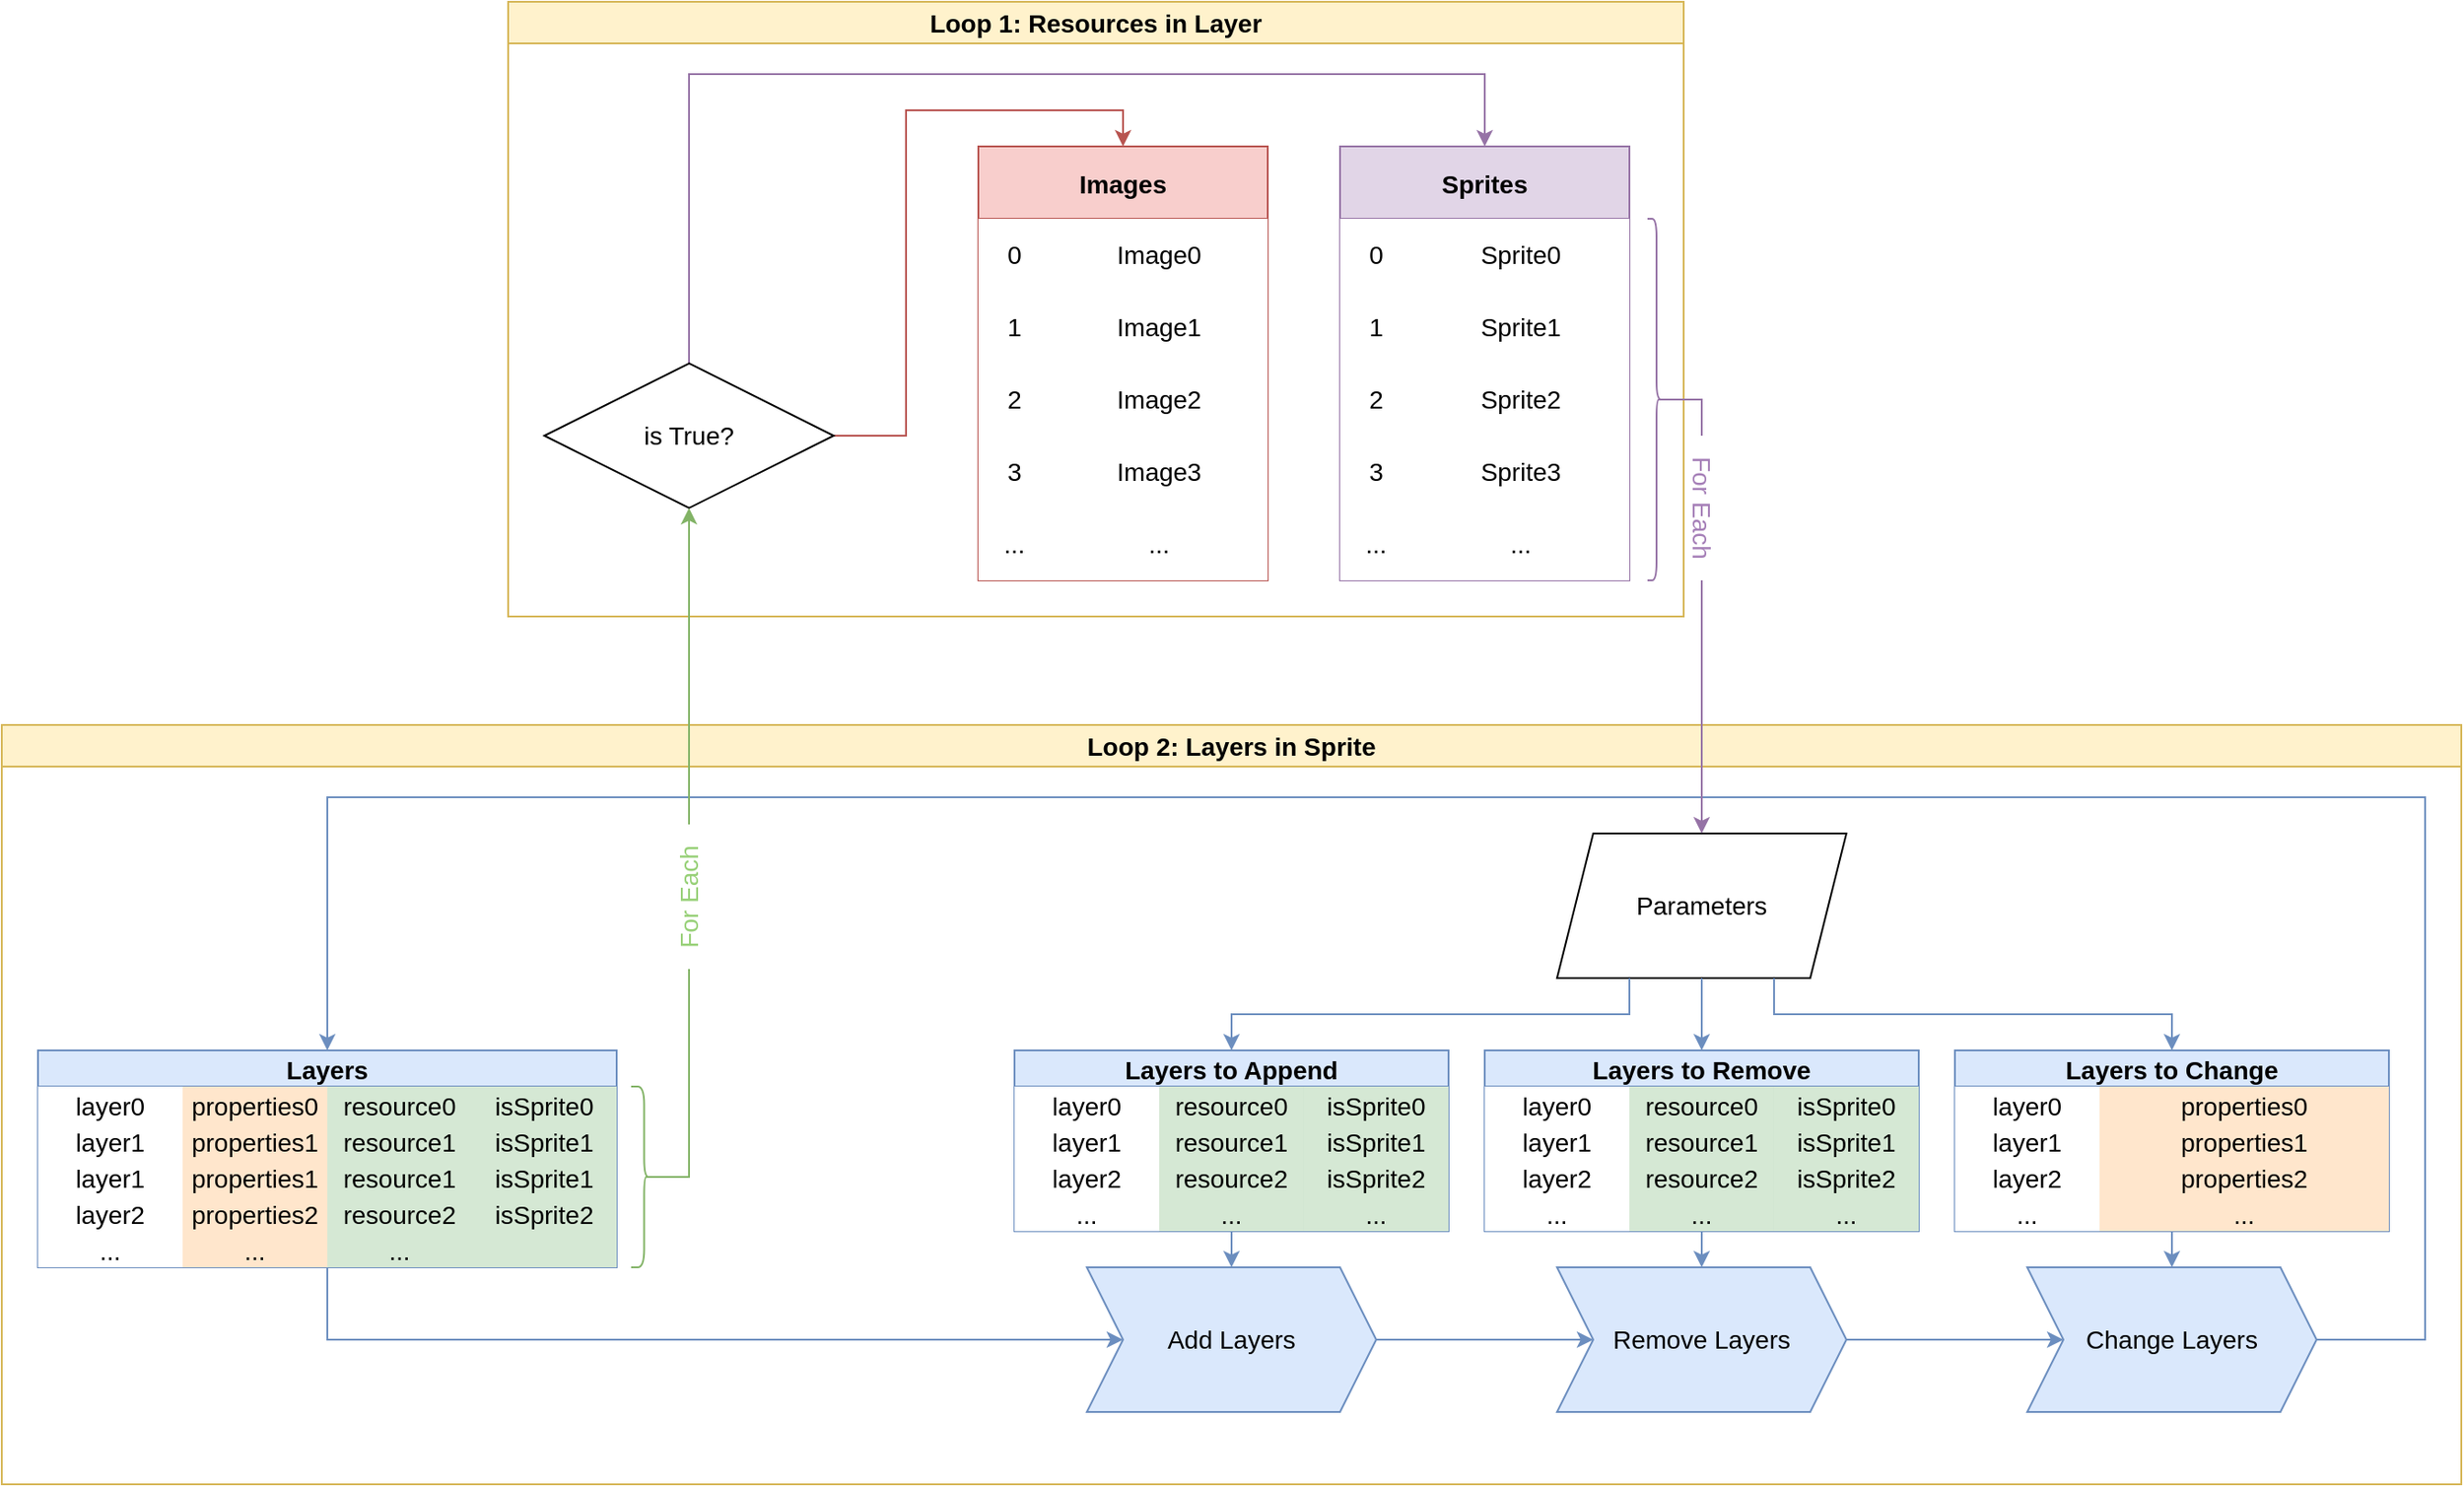 <mxfile version="20.8.23" type="github">
  <diagram name="Page-1" id="c7558073-3199-34d8-9f00-42111426c3f3">
    <mxGraphModel dx="2914" dy="1298" grid="1" gridSize="10" guides="1" tooltips="1" connect="1" arrows="1" fold="1" page="0" pageScale="1" pageWidth="826" pageHeight="1169" background="#FFFFFF" math="0" shadow="0">
      <root>
        <mxCell id="0" />
        <mxCell id="1" parent="0" />
        <mxCell id="cezDRyDo6ckb8bEJlHmn-545" value="Loop 2: Layers in Sprite" style="swimlane;whiteSpace=wrap;html=1;labelBackgroundColor=none;fontSize=14;fillColor=#fff2cc;strokeColor=#d6b656;" vertex="1" parent="1">
          <mxGeometry x="-940" y="240" width="1360" height="420" as="geometry">
            <mxRectangle x="-940" y="240" width="200" height="30" as="alternateBounds" />
          </mxGeometry>
        </mxCell>
        <mxCell id="cezDRyDo6ckb8bEJlHmn-308" value="Layers to Append" style="shape=table;startSize=20;container=1;collapsible=0;childLayout=tableLayout;strokeColor=#6c8ebf;fontSize=14;fillColor=#dae8fc;fontStyle=1" vertex="1" parent="cezDRyDo6ckb8bEJlHmn-545">
          <mxGeometry x="559.99" y="180" width="240" height="100" as="geometry" />
        </mxCell>
        <mxCell id="cezDRyDo6ckb8bEJlHmn-309" value="" style="shape=tableRow;horizontal=0;startSize=0;swimlaneHead=0;swimlaneBody=0;strokeColor=inherit;top=0;left=0;bottom=0;right=0;collapsible=0;dropTarget=0;fillColor=none;points=[[0,0.5],[1,0.5]];portConstraint=eastwest;fontSize=14;" vertex="1" parent="cezDRyDo6ckb8bEJlHmn-308">
          <mxGeometry y="20" width="240" height="20" as="geometry" />
        </mxCell>
        <mxCell id="cezDRyDo6ckb8bEJlHmn-310" value="layer0" style="shape=partialRectangle;html=1;whiteSpace=wrap;connectable=0;overflow=hidden;top=0;left=0;bottom=0;right=0;pointerEvents=1;fontSize=14;" vertex="1" parent="cezDRyDo6ckb8bEJlHmn-309">
          <mxGeometry width="80" height="20" as="geometry">
            <mxRectangle width="80" height="20" as="alternateBounds" />
          </mxGeometry>
        </mxCell>
        <mxCell id="cezDRyDo6ckb8bEJlHmn-311" value="resource0" style="shape=partialRectangle;html=1;whiteSpace=wrap;connectable=0;strokeColor=#82b366;overflow=hidden;fillColor=#d5e8d4;top=0;left=0;bottom=0;right=0;pointerEvents=1;fontSize=14;" vertex="1" parent="cezDRyDo6ckb8bEJlHmn-309">
          <mxGeometry x="80" width="80" height="20" as="geometry">
            <mxRectangle width="80" height="20" as="alternateBounds" />
          </mxGeometry>
        </mxCell>
        <mxCell id="cezDRyDo6ckb8bEJlHmn-312" value="isSprite0" style="shape=partialRectangle;html=1;whiteSpace=wrap;connectable=0;strokeColor=#82b366;overflow=hidden;fillColor=#d5e8d4;top=0;left=0;bottom=0;right=0;pointerEvents=1;fontSize=14;" vertex="1" parent="cezDRyDo6ckb8bEJlHmn-309">
          <mxGeometry x="160" width="80" height="20" as="geometry">
            <mxRectangle width="80" height="20" as="alternateBounds" />
          </mxGeometry>
        </mxCell>
        <mxCell id="cezDRyDo6ckb8bEJlHmn-313" value="" style="shape=tableRow;horizontal=0;startSize=0;swimlaneHead=0;swimlaneBody=0;strokeColor=inherit;top=0;left=0;bottom=0;right=0;collapsible=0;dropTarget=0;fillColor=none;points=[[0,0.5],[1,0.5]];portConstraint=eastwest;fontSize=14;" vertex="1" parent="cezDRyDo6ckb8bEJlHmn-308">
          <mxGeometry y="40" width="240" height="20" as="geometry" />
        </mxCell>
        <mxCell id="cezDRyDo6ckb8bEJlHmn-314" value="layer1" style="shape=partialRectangle;html=1;whiteSpace=wrap;connectable=0;overflow=hidden;top=0;left=0;bottom=0;right=0;pointerEvents=1;fontSize=14;" vertex="1" parent="cezDRyDo6ckb8bEJlHmn-313">
          <mxGeometry width="80" height="20" as="geometry">
            <mxRectangle width="80" height="20" as="alternateBounds" />
          </mxGeometry>
        </mxCell>
        <mxCell id="cezDRyDo6ckb8bEJlHmn-315" value="resource1" style="shape=partialRectangle;html=1;whiteSpace=wrap;connectable=0;strokeColor=#82b366;overflow=hidden;fillColor=#d5e8d4;top=0;left=0;bottom=0;right=0;pointerEvents=1;fontSize=14;" vertex="1" parent="cezDRyDo6ckb8bEJlHmn-313">
          <mxGeometry x="80" width="80" height="20" as="geometry">
            <mxRectangle width="80" height="20" as="alternateBounds" />
          </mxGeometry>
        </mxCell>
        <mxCell id="cezDRyDo6ckb8bEJlHmn-316" value="isSprite1" style="shape=partialRectangle;html=1;whiteSpace=wrap;connectable=0;strokeColor=#82b366;overflow=hidden;fillColor=#d5e8d4;top=0;left=0;bottom=0;right=0;pointerEvents=1;fontSize=14;" vertex="1" parent="cezDRyDo6ckb8bEJlHmn-313">
          <mxGeometry x="160" width="80" height="20" as="geometry">
            <mxRectangle width="80" height="20" as="alternateBounds" />
          </mxGeometry>
        </mxCell>
        <mxCell id="cezDRyDo6ckb8bEJlHmn-317" value="" style="shape=tableRow;horizontal=0;startSize=0;swimlaneHead=0;swimlaneBody=0;strokeColor=inherit;top=0;left=0;bottom=0;right=0;collapsible=0;dropTarget=0;fillColor=none;points=[[0,0.5],[1,0.5]];portConstraint=eastwest;fontSize=14;" vertex="1" parent="cezDRyDo6ckb8bEJlHmn-308">
          <mxGeometry y="60" width="240" height="20" as="geometry" />
        </mxCell>
        <mxCell id="cezDRyDo6ckb8bEJlHmn-318" value="layer2" style="shape=partialRectangle;html=1;whiteSpace=wrap;connectable=0;overflow=hidden;top=0;left=0;bottom=0;right=0;pointerEvents=1;fontSize=14;" vertex="1" parent="cezDRyDo6ckb8bEJlHmn-317">
          <mxGeometry width="80" height="20" as="geometry">
            <mxRectangle width="80" height="20" as="alternateBounds" />
          </mxGeometry>
        </mxCell>
        <mxCell id="cezDRyDo6ckb8bEJlHmn-319" value="resource2" style="shape=partialRectangle;html=1;whiteSpace=wrap;connectable=0;strokeColor=#82b366;overflow=hidden;fillColor=#d5e8d4;top=0;left=0;bottom=0;right=0;pointerEvents=1;fontSize=14;" vertex="1" parent="cezDRyDo6ckb8bEJlHmn-317">
          <mxGeometry x="80" width="80" height="20" as="geometry">
            <mxRectangle width="80" height="20" as="alternateBounds" />
          </mxGeometry>
        </mxCell>
        <mxCell id="cezDRyDo6ckb8bEJlHmn-320" value="isSprite2" style="shape=partialRectangle;html=1;whiteSpace=wrap;connectable=0;strokeColor=#82b366;overflow=hidden;fillColor=#d5e8d4;top=0;left=0;bottom=0;right=0;pointerEvents=1;fontSize=14;" vertex="1" parent="cezDRyDo6ckb8bEJlHmn-317">
          <mxGeometry x="160" width="80" height="20" as="geometry">
            <mxRectangle width="80" height="20" as="alternateBounds" />
          </mxGeometry>
        </mxCell>
        <mxCell id="cezDRyDo6ckb8bEJlHmn-324" style="shape=tableRow;horizontal=0;startSize=0;swimlaneHead=0;swimlaneBody=0;strokeColor=inherit;top=0;left=0;bottom=0;right=0;collapsible=0;dropTarget=0;fillColor=none;points=[[0,0.5],[1,0.5]];portConstraint=eastwest;fontSize=14;" vertex="1" parent="cezDRyDo6ckb8bEJlHmn-308">
          <mxGeometry y="80" width="240" height="20" as="geometry" />
        </mxCell>
        <mxCell id="cezDRyDo6ckb8bEJlHmn-325" value="..." style="shape=partialRectangle;html=1;whiteSpace=wrap;connectable=0;overflow=hidden;top=0;left=0;bottom=0;right=0;pointerEvents=1;fontSize=14;" vertex="1" parent="cezDRyDo6ckb8bEJlHmn-324">
          <mxGeometry width="80" height="20" as="geometry">
            <mxRectangle width="80" height="20" as="alternateBounds" />
          </mxGeometry>
        </mxCell>
        <mxCell id="cezDRyDo6ckb8bEJlHmn-326" value="..." style="shape=partialRectangle;html=1;whiteSpace=wrap;connectable=0;strokeColor=#82b366;overflow=hidden;fillColor=#d5e8d4;top=0;left=0;bottom=0;right=0;pointerEvents=1;fontSize=14;" vertex="1" parent="cezDRyDo6ckb8bEJlHmn-324">
          <mxGeometry x="80" width="80" height="20" as="geometry">
            <mxRectangle width="80" height="20" as="alternateBounds" />
          </mxGeometry>
        </mxCell>
        <mxCell id="cezDRyDo6ckb8bEJlHmn-327" value="..." style="shape=partialRectangle;html=1;whiteSpace=wrap;connectable=0;strokeColor=#82b366;overflow=hidden;fillColor=#d5e8d4;top=0;left=0;bottom=0;right=0;pointerEvents=1;fontSize=14;" vertex="1" parent="cezDRyDo6ckb8bEJlHmn-324">
          <mxGeometry x="160" width="80" height="20" as="geometry">
            <mxRectangle width="80" height="20" as="alternateBounds" />
          </mxGeometry>
        </mxCell>
        <mxCell id="cezDRyDo6ckb8bEJlHmn-340" value="Layers to Remove" style="shape=table;startSize=20;container=1;collapsible=0;childLayout=tableLayout;strokeColor=#6c8ebf;fontSize=14;fillColor=#dae8fc;fontStyle=1" vertex="1" parent="cezDRyDo6ckb8bEJlHmn-545">
          <mxGeometry x="819.99" y="180" width="240" height="100" as="geometry" />
        </mxCell>
        <mxCell id="cezDRyDo6ckb8bEJlHmn-341" value="" style="shape=tableRow;horizontal=0;startSize=0;swimlaneHead=0;swimlaneBody=0;strokeColor=inherit;top=0;left=0;bottom=0;right=0;collapsible=0;dropTarget=0;fillColor=none;points=[[0,0.5],[1,0.5]];portConstraint=eastwest;fontSize=14;" vertex="1" parent="cezDRyDo6ckb8bEJlHmn-340">
          <mxGeometry y="20" width="240" height="20" as="geometry" />
        </mxCell>
        <mxCell id="cezDRyDo6ckb8bEJlHmn-342" value="layer0" style="shape=partialRectangle;html=1;whiteSpace=wrap;connectable=0;overflow=hidden;top=0;left=0;bottom=0;right=0;pointerEvents=1;fontSize=14;" vertex="1" parent="cezDRyDo6ckb8bEJlHmn-341">
          <mxGeometry width="80" height="20" as="geometry">
            <mxRectangle width="80" height="20" as="alternateBounds" />
          </mxGeometry>
        </mxCell>
        <mxCell id="cezDRyDo6ckb8bEJlHmn-343" value="resource0" style="shape=partialRectangle;html=1;whiteSpace=wrap;connectable=0;strokeColor=#82b366;overflow=hidden;fillColor=#d5e8d4;top=0;left=0;bottom=0;right=0;pointerEvents=1;fontSize=14;" vertex="1" parent="cezDRyDo6ckb8bEJlHmn-341">
          <mxGeometry x="80" width="80" height="20" as="geometry">
            <mxRectangle width="80" height="20" as="alternateBounds" />
          </mxGeometry>
        </mxCell>
        <mxCell id="cezDRyDo6ckb8bEJlHmn-344" value="isSprite0" style="shape=partialRectangle;html=1;whiteSpace=wrap;connectable=0;strokeColor=#82b366;overflow=hidden;fillColor=#d5e8d4;top=0;left=0;bottom=0;right=0;pointerEvents=1;fontSize=14;" vertex="1" parent="cezDRyDo6ckb8bEJlHmn-341">
          <mxGeometry x="160" width="80" height="20" as="geometry">
            <mxRectangle width="80" height="20" as="alternateBounds" />
          </mxGeometry>
        </mxCell>
        <mxCell id="cezDRyDo6ckb8bEJlHmn-345" value="" style="shape=tableRow;horizontal=0;startSize=0;swimlaneHead=0;swimlaneBody=0;strokeColor=inherit;top=0;left=0;bottom=0;right=0;collapsible=0;dropTarget=0;fillColor=none;points=[[0,0.5],[1,0.5]];portConstraint=eastwest;fontSize=14;" vertex="1" parent="cezDRyDo6ckb8bEJlHmn-340">
          <mxGeometry y="40" width="240" height="20" as="geometry" />
        </mxCell>
        <mxCell id="cezDRyDo6ckb8bEJlHmn-346" value="layer1" style="shape=partialRectangle;html=1;whiteSpace=wrap;connectable=0;overflow=hidden;top=0;left=0;bottom=0;right=0;pointerEvents=1;fontSize=14;" vertex="1" parent="cezDRyDo6ckb8bEJlHmn-345">
          <mxGeometry width="80" height="20" as="geometry">
            <mxRectangle width="80" height="20" as="alternateBounds" />
          </mxGeometry>
        </mxCell>
        <mxCell id="cezDRyDo6ckb8bEJlHmn-347" value="resource1" style="shape=partialRectangle;html=1;whiteSpace=wrap;connectable=0;strokeColor=#82b366;overflow=hidden;fillColor=#d5e8d4;top=0;left=0;bottom=0;right=0;pointerEvents=1;fontSize=14;" vertex="1" parent="cezDRyDo6ckb8bEJlHmn-345">
          <mxGeometry x="80" width="80" height="20" as="geometry">
            <mxRectangle width="80" height="20" as="alternateBounds" />
          </mxGeometry>
        </mxCell>
        <mxCell id="cezDRyDo6ckb8bEJlHmn-348" value="isSprite1" style="shape=partialRectangle;html=1;whiteSpace=wrap;connectable=0;strokeColor=#82b366;overflow=hidden;fillColor=#d5e8d4;top=0;left=0;bottom=0;right=0;pointerEvents=1;fontSize=14;" vertex="1" parent="cezDRyDo6ckb8bEJlHmn-345">
          <mxGeometry x="160" width="80" height="20" as="geometry">
            <mxRectangle width="80" height="20" as="alternateBounds" />
          </mxGeometry>
        </mxCell>
        <mxCell id="cezDRyDo6ckb8bEJlHmn-349" value="" style="shape=tableRow;horizontal=0;startSize=0;swimlaneHead=0;swimlaneBody=0;strokeColor=inherit;top=0;left=0;bottom=0;right=0;collapsible=0;dropTarget=0;fillColor=none;points=[[0,0.5],[1,0.5]];portConstraint=eastwest;fontSize=14;" vertex="1" parent="cezDRyDo6ckb8bEJlHmn-340">
          <mxGeometry y="60" width="240" height="20" as="geometry" />
        </mxCell>
        <mxCell id="cezDRyDo6ckb8bEJlHmn-350" value="layer2" style="shape=partialRectangle;html=1;whiteSpace=wrap;connectable=0;overflow=hidden;top=0;left=0;bottom=0;right=0;pointerEvents=1;fontSize=14;" vertex="1" parent="cezDRyDo6ckb8bEJlHmn-349">
          <mxGeometry width="80" height="20" as="geometry">
            <mxRectangle width="80" height="20" as="alternateBounds" />
          </mxGeometry>
        </mxCell>
        <mxCell id="cezDRyDo6ckb8bEJlHmn-351" value="resource2" style="shape=partialRectangle;html=1;whiteSpace=wrap;connectable=0;strokeColor=#82b366;overflow=hidden;fillColor=#d5e8d4;top=0;left=0;bottom=0;right=0;pointerEvents=1;fontSize=14;" vertex="1" parent="cezDRyDo6ckb8bEJlHmn-349">
          <mxGeometry x="80" width="80" height="20" as="geometry">
            <mxRectangle width="80" height="20" as="alternateBounds" />
          </mxGeometry>
        </mxCell>
        <mxCell id="cezDRyDo6ckb8bEJlHmn-352" value="isSprite2" style="shape=partialRectangle;html=1;whiteSpace=wrap;connectable=0;strokeColor=#82b366;overflow=hidden;fillColor=#d5e8d4;top=0;left=0;bottom=0;right=0;pointerEvents=1;fontSize=14;" vertex="1" parent="cezDRyDo6ckb8bEJlHmn-349">
          <mxGeometry x="160" width="80" height="20" as="geometry">
            <mxRectangle width="80" height="20" as="alternateBounds" />
          </mxGeometry>
        </mxCell>
        <mxCell id="cezDRyDo6ckb8bEJlHmn-353" style="shape=tableRow;horizontal=0;startSize=0;swimlaneHead=0;swimlaneBody=0;strokeColor=inherit;top=0;left=0;bottom=0;right=0;collapsible=0;dropTarget=0;fillColor=none;points=[[0,0.5],[1,0.5]];portConstraint=eastwest;fontSize=14;" vertex="1" parent="cezDRyDo6ckb8bEJlHmn-340">
          <mxGeometry y="80" width="240" height="20" as="geometry" />
        </mxCell>
        <mxCell id="cezDRyDo6ckb8bEJlHmn-354" value="..." style="shape=partialRectangle;html=1;whiteSpace=wrap;connectable=0;overflow=hidden;top=0;left=0;bottom=0;right=0;pointerEvents=1;fontSize=14;" vertex="1" parent="cezDRyDo6ckb8bEJlHmn-353">
          <mxGeometry width="80" height="20" as="geometry">
            <mxRectangle width="80" height="20" as="alternateBounds" />
          </mxGeometry>
        </mxCell>
        <mxCell id="cezDRyDo6ckb8bEJlHmn-355" value="..." style="shape=partialRectangle;html=1;whiteSpace=wrap;connectable=0;strokeColor=#82b366;overflow=hidden;fillColor=#d5e8d4;top=0;left=0;bottom=0;right=0;pointerEvents=1;fontSize=14;" vertex="1" parent="cezDRyDo6ckb8bEJlHmn-353">
          <mxGeometry x="80" width="80" height="20" as="geometry">
            <mxRectangle width="80" height="20" as="alternateBounds" />
          </mxGeometry>
        </mxCell>
        <mxCell id="cezDRyDo6ckb8bEJlHmn-356" value="..." style="shape=partialRectangle;html=1;whiteSpace=wrap;connectable=0;strokeColor=#82b366;overflow=hidden;fillColor=#d5e8d4;top=0;left=0;bottom=0;right=0;pointerEvents=1;fontSize=14;" vertex="1" parent="cezDRyDo6ckb8bEJlHmn-353">
          <mxGeometry x="160" width="80" height="20" as="geometry">
            <mxRectangle width="80" height="20" as="alternateBounds" />
          </mxGeometry>
        </mxCell>
        <mxCell id="cezDRyDo6ckb8bEJlHmn-357" value="Layers to Change" style="shape=table;startSize=20;container=1;collapsible=0;childLayout=tableLayout;strokeColor=#6c8ebf;fontSize=14;fillColor=#dae8fc;fontStyle=1" vertex="1" parent="cezDRyDo6ckb8bEJlHmn-545">
          <mxGeometry x="1079.99" y="180" width="240" height="100" as="geometry" />
        </mxCell>
        <mxCell id="cezDRyDo6ckb8bEJlHmn-358" value="" style="shape=tableRow;horizontal=0;startSize=0;swimlaneHead=0;swimlaneBody=0;strokeColor=inherit;top=0;left=0;bottom=0;right=0;collapsible=0;dropTarget=0;fillColor=none;points=[[0,0.5],[1,0.5]];portConstraint=eastwest;fontSize=14;" vertex="1" parent="cezDRyDo6ckb8bEJlHmn-357">
          <mxGeometry y="20" width="240" height="20" as="geometry" />
        </mxCell>
        <mxCell id="cezDRyDo6ckb8bEJlHmn-359" value="layer0" style="shape=partialRectangle;html=1;whiteSpace=wrap;connectable=0;overflow=hidden;top=0;left=0;bottom=0;right=0;pointerEvents=1;fontSize=14;" vertex="1" parent="cezDRyDo6ckb8bEJlHmn-358">
          <mxGeometry width="80" height="20" as="geometry">
            <mxRectangle width="80" height="20" as="alternateBounds" />
          </mxGeometry>
        </mxCell>
        <mxCell id="cezDRyDo6ckb8bEJlHmn-360" value="properties0" style="shape=partialRectangle;html=1;whiteSpace=wrap;connectable=0;strokeColor=#d79b00;overflow=hidden;fillColor=#ffe6cc;top=0;left=0;bottom=0;right=0;pointerEvents=1;fontSize=14;" vertex="1" parent="cezDRyDo6ckb8bEJlHmn-358">
          <mxGeometry x="80" width="160" height="20" as="geometry">
            <mxRectangle width="160" height="20" as="alternateBounds" />
          </mxGeometry>
        </mxCell>
        <mxCell id="cezDRyDo6ckb8bEJlHmn-362" value="" style="shape=tableRow;horizontal=0;startSize=0;swimlaneHead=0;swimlaneBody=0;strokeColor=inherit;top=0;left=0;bottom=0;right=0;collapsible=0;dropTarget=0;fillColor=none;points=[[0,0.5],[1,0.5]];portConstraint=eastwest;fontSize=14;" vertex="1" parent="cezDRyDo6ckb8bEJlHmn-357">
          <mxGeometry y="40" width="240" height="20" as="geometry" />
        </mxCell>
        <mxCell id="cezDRyDo6ckb8bEJlHmn-363" value="layer1" style="shape=partialRectangle;html=1;whiteSpace=wrap;connectable=0;overflow=hidden;top=0;left=0;bottom=0;right=0;pointerEvents=1;fontSize=14;" vertex="1" parent="cezDRyDo6ckb8bEJlHmn-362">
          <mxGeometry width="80" height="20" as="geometry">
            <mxRectangle width="80" height="20" as="alternateBounds" />
          </mxGeometry>
        </mxCell>
        <mxCell id="cezDRyDo6ckb8bEJlHmn-364" value="properties1" style="shape=partialRectangle;html=1;whiteSpace=wrap;connectable=0;strokeColor=#d79b00;overflow=hidden;fillColor=#ffe6cc;top=0;left=0;bottom=0;right=0;pointerEvents=1;fontSize=14;" vertex="1" parent="cezDRyDo6ckb8bEJlHmn-362">
          <mxGeometry x="80" width="160" height="20" as="geometry">
            <mxRectangle width="160" height="20" as="alternateBounds" />
          </mxGeometry>
        </mxCell>
        <mxCell id="cezDRyDo6ckb8bEJlHmn-366" value="" style="shape=tableRow;horizontal=0;startSize=0;swimlaneHead=0;swimlaneBody=0;strokeColor=inherit;top=0;left=0;bottom=0;right=0;collapsible=0;dropTarget=0;fillColor=none;points=[[0,0.5],[1,0.5]];portConstraint=eastwest;fontSize=14;" vertex="1" parent="cezDRyDo6ckb8bEJlHmn-357">
          <mxGeometry y="60" width="240" height="20" as="geometry" />
        </mxCell>
        <mxCell id="cezDRyDo6ckb8bEJlHmn-367" value="layer2" style="shape=partialRectangle;html=1;whiteSpace=wrap;connectable=0;overflow=hidden;top=0;left=0;bottom=0;right=0;pointerEvents=1;fontSize=14;" vertex="1" parent="cezDRyDo6ckb8bEJlHmn-366">
          <mxGeometry width="80" height="20" as="geometry">
            <mxRectangle width="80" height="20" as="alternateBounds" />
          </mxGeometry>
        </mxCell>
        <mxCell id="cezDRyDo6ckb8bEJlHmn-368" value="properties2" style="shape=partialRectangle;html=1;whiteSpace=wrap;connectable=0;strokeColor=#d79b00;overflow=hidden;fillColor=#ffe6cc;top=0;left=0;bottom=0;right=0;pointerEvents=1;fontSize=14;" vertex="1" parent="cezDRyDo6ckb8bEJlHmn-366">
          <mxGeometry x="80" width="160" height="20" as="geometry">
            <mxRectangle width="160" height="20" as="alternateBounds" />
          </mxGeometry>
        </mxCell>
        <mxCell id="cezDRyDo6ckb8bEJlHmn-370" style="shape=tableRow;horizontal=0;startSize=0;swimlaneHead=0;swimlaneBody=0;strokeColor=inherit;top=0;left=0;bottom=0;right=0;collapsible=0;dropTarget=0;fillColor=none;points=[[0,0.5],[1,0.5]];portConstraint=eastwest;fontSize=14;" vertex="1" parent="cezDRyDo6ckb8bEJlHmn-357">
          <mxGeometry y="80" width="240" height="20" as="geometry" />
        </mxCell>
        <mxCell id="cezDRyDo6ckb8bEJlHmn-371" value="..." style="shape=partialRectangle;html=1;whiteSpace=wrap;connectable=0;overflow=hidden;top=0;left=0;bottom=0;right=0;pointerEvents=1;fontSize=14;" vertex="1" parent="cezDRyDo6ckb8bEJlHmn-370">
          <mxGeometry width="80" height="20" as="geometry">
            <mxRectangle width="80" height="20" as="alternateBounds" />
          </mxGeometry>
        </mxCell>
        <mxCell id="cezDRyDo6ckb8bEJlHmn-372" value="..." style="shape=partialRectangle;html=1;whiteSpace=wrap;connectable=0;strokeColor=#d79b00;overflow=hidden;fillColor=#ffe6cc;top=0;left=0;bottom=0;right=0;pointerEvents=1;fontSize=14;" vertex="1" parent="cezDRyDo6ckb8bEJlHmn-370">
          <mxGeometry x="80" width="160" height="20" as="geometry">
            <mxRectangle width="160" height="20" as="alternateBounds" />
          </mxGeometry>
        </mxCell>
        <mxCell id="cezDRyDo6ckb8bEJlHmn-628" style="edgeStyle=orthogonalEdgeStyle;rounded=0;orthogonalLoop=1;jettySize=auto;html=1;exitX=1;exitY=0.5;exitDx=0;exitDy=0;fontSize=30;fontColor=#1A1A1A;endArrow=classic;endFill=1;fillColor=#dae8fc;strokeColor=#6c8ebf;" edge="1" parent="cezDRyDo6ckb8bEJlHmn-545" source="cezDRyDo6ckb8bEJlHmn-441" target="cezDRyDo6ckb8bEJlHmn-445">
          <mxGeometry relative="1" as="geometry" />
        </mxCell>
        <mxCell id="cezDRyDo6ckb8bEJlHmn-441" value="Add Layers" style="shape=step;perimeter=stepPerimeter;whiteSpace=wrap;html=1;fixedSize=1;labelBackgroundColor=none;fontSize=14;fillColor=#dae8fc;strokeColor=#6c8ebf;" vertex="1" parent="cezDRyDo6ckb8bEJlHmn-545">
          <mxGeometry x="599.99" y="300" width="160" height="80" as="geometry" />
        </mxCell>
        <mxCell id="cezDRyDo6ckb8bEJlHmn-444" style="edgeStyle=orthogonalEdgeStyle;rounded=0;orthogonalLoop=1;jettySize=auto;html=1;exitX=0.5;exitY=1;exitDx=0;exitDy=0;entryX=0.5;entryY=0;entryDx=0;entryDy=0;fontSize=14;fillColor=#dae8fc;strokeColor=#6c8ebf;" edge="1" parent="cezDRyDo6ckb8bEJlHmn-545" source="cezDRyDo6ckb8bEJlHmn-308" target="cezDRyDo6ckb8bEJlHmn-441">
          <mxGeometry relative="1" as="geometry">
            <mxPoint x="679.99" y="300" as="targetPoint" />
            <Array as="points" />
          </mxGeometry>
        </mxCell>
        <mxCell id="cezDRyDo6ckb8bEJlHmn-629" style="edgeStyle=orthogonalEdgeStyle;rounded=0;orthogonalLoop=1;jettySize=auto;html=1;exitX=1;exitY=0.5;exitDx=0;exitDy=0;entryX=0;entryY=0.5;entryDx=0;entryDy=0;fontSize=30;fontColor=#1A1A1A;endArrow=classic;endFill=1;fillColor=#dae8fc;strokeColor=#6c8ebf;" edge="1" parent="cezDRyDo6ckb8bEJlHmn-545" source="cezDRyDo6ckb8bEJlHmn-445" target="cezDRyDo6ckb8bEJlHmn-448">
          <mxGeometry relative="1" as="geometry" />
        </mxCell>
        <mxCell id="cezDRyDo6ckb8bEJlHmn-445" value="Remove Layers" style="shape=step;perimeter=stepPerimeter;whiteSpace=wrap;html=1;fixedSize=1;labelBackgroundColor=none;fontSize=14;fillColor=#dae8fc;strokeColor=#6c8ebf;" vertex="1" parent="cezDRyDo6ckb8bEJlHmn-545">
          <mxGeometry x="859.99" y="300" width="160" height="80" as="geometry" />
        </mxCell>
        <mxCell id="cezDRyDo6ckb8bEJlHmn-447" style="edgeStyle=orthogonalEdgeStyle;rounded=0;orthogonalLoop=1;jettySize=auto;html=1;exitX=0.5;exitY=1;exitDx=0;exitDy=0;entryX=0.5;entryY=0;entryDx=0;entryDy=0;fontSize=14;fillColor=#dae8fc;strokeColor=#6c8ebf;" edge="1" parent="cezDRyDo6ckb8bEJlHmn-545" source="cezDRyDo6ckb8bEJlHmn-340" target="cezDRyDo6ckb8bEJlHmn-445">
          <mxGeometry relative="1" as="geometry">
            <mxPoint x="939.99" y="300" as="targetPoint" />
          </mxGeometry>
        </mxCell>
        <mxCell id="cezDRyDo6ckb8bEJlHmn-448" value="Change Layers" style="shape=step;perimeter=stepPerimeter;whiteSpace=wrap;html=1;fixedSize=1;labelBackgroundColor=none;fontSize=14;fillColor=#dae8fc;strokeColor=#6c8ebf;" vertex="1" parent="cezDRyDo6ckb8bEJlHmn-545">
          <mxGeometry x="1119.99" y="300" width="160" height="80" as="geometry" />
        </mxCell>
        <mxCell id="cezDRyDo6ckb8bEJlHmn-449" style="edgeStyle=orthogonalEdgeStyle;rounded=0;orthogonalLoop=1;jettySize=auto;html=1;exitX=0.5;exitY=1;exitDx=0;exitDy=0;entryX=0.5;entryY=0;entryDx=0;entryDy=0;fontSize=14;fillColor=#dae8fc;strokeColor=#6c8ebf;" edge="1" parent="cezDRyDo6ckb8bEJlHmn-545" source="cezDRyDo6ckb8bEJlHmn-357" target="cezDRyDo6ckb8bEJlHmn-448">
          <mxGeometry relative="1" as="geometry">
            <mxPoint x="1199.99" y="300" as="targetPoint" />
            <Array as="points">
              <mxPoint x="1200" y="290" />
              <mxPoint x="1200" y="290" />
            </Array>
          </mxGeometry>
        </mxCell>
        <mxCell id="cezDRyDo6ckb8bEJlHmn-518" style="edgeStyle=orthogonalEdgeStyle;rounded=0;orthogonalLoop=1;jettySize=auto;html=1;exitX=0.5;exitY=1;exitDx=0;exitDy=0;entryX=0;entryY=0.5;entryDx=0;entryDy=0;fontSize=14;fillColor=#dae8fc;strokeColor=#6c8ebf;" edge="1" parent="cezDRyDo6ckb8bEJlHmn-545" source="cezDRyDo6ckb8bEJlHmn-464" target="cezDRyDo6ckb8bEJlHmn-441">
          <mxGeometry relative="1" as="geometry">
            <mxPoint x="619.99" y="340" as="targetPoint" />
            <Array as="points">
              <mxPoint x="180" y="340" />
            </Array>
          </mxGeometry>
        </mxCell>
        <mxCell id="cezDRyDo6ckb8bEJlHmn-464" value="Layers" style="shape=table;startSize=20;container=1;collapsible=0;childLayout=tableLayout;strokeColor=#6c8ebf;fontSize=14;fillColor=#dae8fc;fontStyle=1" vertex="1" parent="cezDRyDo6ckb8bEJlHmn-545">
          <mxGeometry x="20" y="180" width="320.0" height="120" as="geometry" />
        </mxCell>
        <mxCell id="cezDRyDo6ckb8bEJlHmn-465" value="" style="shape=tableRow;horizontal=0;startSize=0;swimlaneHead=0;swimlaneBody=0;strokeColor=inherit;top=0;left=0;bottom=0;right=0;collapsible=0;dropTarget=0;fillColor=none;points=[[0,0.5],[1,0.5]];portConstraint=eastwest;fontSize=14;" vertex="1" parent="cezDRyDo6ckb8bEJlHmn-464">
          <mxGeometry y="20" width="320.0" height="20" as="geometry" />
        </mxCell>
        <mxCell id="cezDRyDo6ckb8bEJlHmn-466" value="layer0" style="shape=partialRectangle;html=1;whiteSpace=wrap;connectable=0;overflow=hidden;top=0;left=0;bottom=0;right=0;pointerEvents=1;fontSize=14;" vertex="1" parent="cezDRyDo6ckb8bEJlHmn-465">
          <mxGeometry width="80" height="20" as="geometry">
            <mxRectangle width="80" height="20" as="alternateBounds" />
          </mxGeometry>
        </mxCell>
        <mxCell id="cezDRyDo6ckb8bEJlHmn-467" value="properties0" style="shape=partialRectangle;html=1;whiteSpace=wrap;connectable=0;strokeColor=#d79b00;overflow=hidden;fillColor=#ffe6cc;top=0;left=0;bottom=0;right=0;pointerEvents=1;fontSize=14;" vertex="1" parent="cezDRyDo6ckb8bEJlHmn-465">
          <mxGeometry x="80" width="80" height="20" as="geometry">
            <mxRectangle width="80" height="20" as="alternateBounds" />
          </mxGeometry>
        </mxCell>
        <mxCell id="cezDRyDo6ckb8bEJlHmn-468" value="resource0" style="shape=partialRectangle;html=1;whiteSpace=wrap;connectable=0;strokeColor=#82b366;overflow=hidden;fillColor=#d5e8d4;top=0;left=0;bottom=0;right=0;pointerEvents=1;fontSize=14;" vertex="1" parent="cezDRyDo6ckb8bEJlHmn-465">
          <mxGeometry x="160" width="80" height="20" as="geometry">
            <mxRectangle width="80" height="20" as="alternateBounds" />
          </mxGeometry>
        </mxCell>
        <mxCell id="cezDRyDo6ckb8bEJlHmn-483" value="isSprite0" style="shape=partialRectangle;html=1;whiteSpace=wrap;connectable=0;strokeColor=#82b366;overflow=hidden;fillColor=#d5e8d4;top=0;left=0;bottom=0;right=0;pointerEvents=1;fontSize=14;" vertex="1" parent="cezDRyDo6ckb8bEJlHmn-465">
          <mxGeometry x="240" width="80" height="20" as="geometry">
            <mxRectangle width="80" height="20" as="alternateBounds" />
          </mxGeometry>
        </mxCell>
        <mxCell id="cezDRyDo6ckb8bEJlHmn-618" value="" style="shape=tableRow;horizontal=0;startSize=0;swimlaneHead=0;swimlaneBody=0;strokeColor=inherit;top=0;left=0;bottom=0;right=0;collapsible=0;dropTarget=0;fillColor=none;points=[[0,0.5],[1,0.5]];portConstraint=eastwest;fontSize=14;" vertex="1" parent="cezDRyDo6ckb8bEJlHmn-464">
          <mxGeometry y="40" width="320.0" height="20" as="geometry" />
        </mxCell>
        <mxCell id="cezDRyDo6ckb8bEJlHmn-619" value="layer1" style="shape=partialRectangle;html=1;whiteSpace=wrap;connectable=0;overflow=hidden;top=0;left=0;bottom=0;right=0;pointerEvents=1;fontSize=14;" vertex="1" parent="cezDRyDo6ckb8bEJlHmn-618">
          <mxGeometry width="80" height="20" as="geometry">
            <mxRectangle width="80" height="20" as="alternateBounds" />
          </mxGeometry>
        </mxCell>
        <mxCell id="cezDRyDo6ckb8bEJlHmn-620" value="properties1" style="shape=partialRectangle;html=1;whiteSpace=wrap;connectable=0;strokeColor=#d79b00;overflow=hidden;fillColor=#ffe6cc;top=0;left=0;bottom=0;right=0;pointerEvents=1;fontSize=14;" vertex="1" parent="cezDRyDo6ckb8bEJlHmn-618">
          <mxGeometry x="80" width="80" height="20" as="geometry">
            <mxRectangle width="80" height="20" as="alternateBounds" />
          </mxGeometry>
        </mxCell>
        <mxCell id="cezDRyDo6ckb8bEJlHmn-621" value="resource1" style="shape=partialRectangle;html=1;whiteSpace=wrap;connectable=0;strokeColor=#82b366;overflow=hidden;fillColor=#d5e8d4;top=0;left=0;bottom=0;right=0;pointerEvents=1;fontSize=14;" vertex="1" parent="cezDRyDo6ckb8bEJlHmn-618">
          <mxGeometry x="160" width="80" height="20" as="geometry">
            <mxRectangle width="80" height="20" as="alternateBounds" />
          </mxGeometry>
        </mxCell>
        <mxCell id="cezDRyDo6ckb8bEJlHmn-622" value="isSprite1" style="shape=partialRectangle;html=1;whiteSpace=wrap;connectable=0;strokeColor=#82b366;overflow=hidden;fillColor=#d5e8d4;top=0;left=0;bottom=0;right=0;pointerEvents=1;fontSize=14;" vertex="1" parent="cezDRyDo6ckb8bEJlHmn-618">
          <mxGeometry x="240" width="80" height="20" as="geometry">
            <mxRectangle width="80" height="20" as="alternateBounds" />
          </mxGeometry>
        </mxCell>
        <mxCell id="cezDRyDo6ckb8bEJlHmn-469" value="" style="shape=tableRow;horizontal=0;startSize=0;swimlaneHead=0;swimlaneBody=0;strokeColor=inherit;top=0;left=0;bottom=0;right=0;collapsible=0;dropTarget=0;fillColor=none;points=[[0,0.5],[1,0.5]];portConstraint=eastwest;fontSize=14;" vertex="1" parent="cezDRyDo6ckb8bEJlHmn-464">
          <mxGeometry y="60" width="320.0" height="20" as="geometry" />
        </mxCell>
        <mxCell id="cezDRyDo6ckb8bEJlHmn-470" value="layer1" style="shape=partialRectangle;html=1;whiteSpace=wrap;connectable=0;overflow=hidden;top=0;left=0;bottom=0;right=0;pointerEvents=1;fontSize=14;" vertex="1" parent="cezDRyDo6ckb8bEJlHmn-469">
          <mxGeometry width="80" height="20" as="geometry">
            <mxRectangle width="80" height="20" as="alternateBounds" />
          </mxGeometry>
        </mxCell>
        <mxCell id="cezDRyDo6ckb8bEJlHmn-471" value="properties1" style="shape=partialRectangle;html=1;whiteSpace=wrap;connectable=0;strokeColor=#d79b00;overflow=hidden;fillColor=#ffe6cc;top=0;left=0;bottom=0;right=0;pointerEvents=1;fontSize=14;" vertex="1" parent="cezDRyDo6ckb8bEJlHmn-469">
          <mxGeometry x="80" width="80" height="20" as="geometry">
            <mxRectangle width="80" height="20" as="alternateBounds" />
          </mxGeometry>
        </mxCell>
        <mxCell id="cezDRyDo6ckb8bEJlHmn-472" value="resource1" style="shape=partialRectangle;html=1;whiteSpace=wrap;connectable=0;strokeColor=#82b366;overflow=hidden;fillColor=#d5e8d4;top=0;left=0;bottom=0;right=0;pointerEvents=1;fontSize=14;" vertex="1" parent="cezDRyDo6ckb8bEJlHmn-469">
          <mxGeometry x="160" width="80" height="20" as="geometry">
            <mxRectangle width="80" height="20" as="alternateBounds" />
          </mxGeometry>
        </mxCell>
        <mxCell id="cezDRyDo6ckb8bEJlHmn-484" value="isSprite1" style="shape=partialRectangle;html=1;whiteSpace=wrap;connectable=0;strokeColor=#82b366;overflow=hidden;fillColor=#d5e8d4;top=0;left=0;bottom=0;right=0;pointerEvents=1;fontSize=14;" vertex="1" parent="cezDRyDo6ckb8bEJlHmn-469">
          <mxGeometry x="240" width="80" height="20" as="geometry">
            <mxRectangle width="80" height="20" as="alternateBounds" />
          </mxGeometry>
        </mxCell>
        <mxCell id="cezDRyDo6ckb8bEJlHmn-473" value="" style="shape=tableRow;horizontal=0;startSize=0;swimlaneHead=0;swimlaneBody=0;strokeColor=inherit;top=0;left=0;bottom=0;right=0;collapsible=0;dropTarget=0;fillColor=none;points=[[0,0.5],[1,0.5]];portConstraint=eastwest;fontSize=14;" vertex="1" parent="cezDRyDo6ckb8bEJlHmn-464">
          <mxGeometry y="80" width="320.0" height="20" as="geometry" />
        </mxCell>
        <mxCell id="cezDRyDo6ckb8bEJlHmn-474" value="layer2" style="shape=partialRectangle;html=1;whiteSpace=wrap;connectable=0;overflow=hidden;top=0;left=0;bottom=0;right=0;pointerEvents=1;fontSize=14;" vertex="1" parent="cezDRyDo6ckb8bEJlHmn-473">
          <mxGeometry width="80" height="20" as="geometry">
            <mxRectangle width="80" height="20" as="alternateBounds" />
          </mxGeometry>
        </mxCell>
        <mxCell id="cezDRyDo6ckb8bEJlHmn-475" value="properties2" style="shape=partialRectangle;html=1;whiteSpace=wrap;connectable=0;strokeColor=#d79b00;overflow=hidden;fillColor=#ffe6cc;top=0;left=0;bottom=0;right=0;pointerEvents=1;fontSize=14;" vertex="1" parent="cezDRyDo6ckb8bEJlHmn-473">
          <mxGeometry x="80" width="80" height="20" as="geometry">
            <mxRectangle width="80" height="20" as="alternateBounds" />
          </mxGeometry>
        </mxCell>
        <mxCell id="cezDRyDo6ckb8bEJlHmn-476" value="resource2" style="shape=partialRectangle;html=1;whiteSpace=wrap;connectable=0;strokeColor=#82b366;overflow=hidden;fillColor=#d5e8d4;top=0;left=0;bottom=0;right=0;pointerEvents=1;fontSize=14;" vertex="1" parent="cezDRyDo6ckb8bEJlHmn-473">
          <mxGeometry x="160" width="80" height="20" as="geometry">
            <mxRectangle width="80" height="20" as="alternateBounds" />
          </mxGeometry>
        </mxCell>
        <mxCell id="cezDRyDo6ckb8bEJlHmn-485" value="isSprite2" style="shape=partialRectangle;html=1;whiteSpace=wrap;connectable=0;strokeColor=#82b366;overflow=hidden;fillColor=#d5e8d4;top=0;left=0;bottom=0;right=0;pointerEvents=1;fontSize=14;" vertex="1" parent="cezDRyDo6ckb8bEJlHmn-473">
          <mxGeometry x="240" width="80" height="20" as="geometry">
            <mxRectangle width="80" height="20" as="alternateBounds" />
          </mxGeometry>
        </mxCell>
        <mxCell id="cezDRyDo6ckb8bEJlHmn-477" style="shape=tableRow;horizontal=0;startSize=0;swimlaneHead=0;swimlaneBody=0;strokeColor=inherit;top=0;left=0;bottom=0;right=0;collapsible=0;dropTarget=0;fillColor=none;points=[[0,0.5],[1,0.5]];portConstraint=eastwest;fontSize=14;" vertex="1" parent="cezDRyDo6ckb8bEJlHmn-464">
          <mxGeometry y="100" width="320.0" height="20" as="geometry" />
        </mxCell>
        <mxCell id="cezDRyDo6ckb8bEJlHmn-478" value="..." style="shape=partialRectangle;html=1;whiteSpace=wrap;connectable=0;overflow=hidden;top=0;left=0;bottom=0;right=0;pointerEvents=1;fontSize=14;" vertex="1" parent="cezDRyDo6ckb8bEJlHmn-477">
          <mxGeometry width="80" height="20" as="geometry">
            <mxRectangle width="80" height="20" as="alternateBounds" />
          </mxGeometry>
        </mxCell>
        <mxCell id="cezDRyDo6ckb8bEJlHmn-479" value="..." style="shape=partialRectangle;html=1;whiteSpace=wrap;connectable=0;strokeColor=#d79b00;overflow=hidden;fillColor=#ffe6cc;top=0;left=0;bottom=0;right=0;pointerEvents=1;fontSize=14;" vertex="1" parent="cezDRyDo6ckb8bEJlHmn-477">
          <mxGeometry x="80" width="80" height="20" as="geometry">
            <mxRectangle width="80" height="20" as="alternateBounds" />
          </mxGeometry>
        </mxCell>
        <mxCell id="cezDRyDo6ckb8bEJlHmn-480" value="..." style="shape=partialRectangle;html=1;whiteSpace=wrap;connectable=0;strokeColor=#82b366;overflow=hidden;fillColor=#d5e8d4;top=0;left=0;bottom=0;right=0;pointerEvents=1;fontSize=14;" vertex="1" parent="cezDRyDo6ckb8bEJlHmn-477">
          <mxGeometry x="160" width="80" height="20" as="geometry">
            <mxRectangle width="80" height="20" as="alternateBounds" />
          </mxGeometry>
        </mxCell>
        <mxCell id="cezDRyDo6ckb8bEJlHmn-486" style="shape=partialRectangle;html=1;whiteSpace=wrap;connectable=0;strokeColor=#82b366;overflow=hidden;fillColor=#d5e8d4;top=0;left=0;bottom=0;right=0;pointerEvents=1;fontSize=14;" vertex="1" parent="cezDRyDo6ckb8bEJlHmn-477">
          <mxGeometry x="240" width="80" height="20" as="geometry">
            <mxRectangle width="80" height="20" as="alternateBounds" />
          </mxGeometry>
        </mxCell>
        <mxCell id="cezDRyDo6ckb8bEJlHmn-554" value="Parameters" style="shape=parallelogram;perimeter=parallelogramPerimeter;whiteSpace=wrap;html=1;fixedSize=1;rounded=0;shadow=0;glass=0;labelBackgroundColor=none;sketch=0;fillStyle=auto;fontSize=14;" vertex="1" parent="cezDRyDo6ckb8bEJlHmn-545">
          <mxGeometry x="859.99" y="60" width="160" height="80" as="geometry" />
        </mxCell>
        <mxCell id="cezDRyDo6ckb8bEJlHmn-556" style="edgeStyle=orthogonalEdgeStyle;rounded=0;orthogonalLoop=1;jettySize=auto;html=1;exitX=0.25;exitY=1;exitDx=0;exitDy=0;entryX=0.5;entryY=0;entryDx=0;entryDy=0;fontSize=14;fillColor=#dae8fc;strokeColor=#6c8ebf;" edge="1" parent="cezDRyDo6ckb8bEJlHmn-545" source="cezDRyDo6ckb8bEJlHmn-554" target="cezDRyDo6ckb8bEJlHmn-308">
          <mxGeometry relative="1" as="geometry" />
        </mxCell>
        <mxCell id="cezDRyDo6ckb8bEJlHmn-557" style="edgeStyle=orthogonalEdgeStyle;rounded=0;orthogonalLoop=1;jettySize=auto;html=1;exitX=0.5;exitY=1;exitDx=0;exitDy=0;entryX=0.5;entryY=0;entryDx=0;entryDy=0;fontSize=14;fillColor=#dae8fc;strokeColor=#6c8ebf;" edge="1" parent="cezDRyDo6ckb8bEJlHmn-545" source="cezDRyDo6ckb8bEJlHmn-554" target="cezDRyDo6ckb8bEJlHmn-340">
          <mxGeometry relative="1" as="geometry" />
        </mxCell>
        <mxCell id="cezDRyDo6ckb8bEJlHmn-558" style="edgeStyle=orthogonalEdgeStyle;rounded=0;orthogonalLoop=1;jettySize=auto;html=1;exitX=0.75;exitY=1;exitDx=0;exitDy=0;entryX=0.5;entryY=0;entryDx=0;entryDy=0;fontSize=14;fillColor=#dae8fc;strokeColor=#6c8ebf;" edge="1" parent="cezDRyDo6ckb8bEJlHmn-545" source="cezDRyDo6ckb8bEJlHmn-554" target="cezDRyDo6ckb8bEJlHmn-357">
          <mxGeometry relative="1" as="geometry" />
        </mxCell>
        <mxCell id="cezDRyDo6ckb8bEJlHmn-565" value="For Each" style="text;html=1;strokeColor=none;fillColor=none;align=center;verticalAlign=middle;whiteSpace=wrap;rounded=0;fontSize=14;rotation=-90;fontColor=#97D077;" vertex="1" parent="cezDRyDo6ckb8bEJlHmn-545">
          <mxGeometry x="340" y="80" width="80" height="30" as="geometry" />
        </mxCell>
        <mxCell id="cezDRyDo6ckb8bEJlHmn-573" style="edgeStyle=orthogonalEdgeStyle;rounded=0;orthogonalLoop=1;jettySize=auto;html=1;exitX=0.1;exitY=0.5;exitDx=0;exitDy=0;entryX=0;entryY=0.5;entryDx=0;entryDy=0;fontSize=14;fontColor=#97D077;fillColor=#d5e8d4;strokeColor=#82b366;endArrow=none;endFill=0;exitPerimeter=0;" edge="1" parent="cezDRyDo6ckb8bEJlHmn-545" source="cezDRyDo6ckb8bEJlHmn-615" target="cezDRyDo6ckb8bEJlHmn-565">
          <mxGeometry relative="1" as="geometry" />
        </mxCell>
        <mxCell id="cezDRyDo6ckb8bEJlHmn-614" style="edgeStyle=orthogonalEdgeStyle;rounded=0;orthogonalLoop=1;jettySize=auto;html=1;exitX=1;exitY=0.5;exitDx=0;exitDy=0;entryX=0.5;entryY=0;entryDx=0;entryDy=0;fontSize=14;fontColor=#1A1A1A;endArrow=classic;endFill=1;fillColor=#dae8fc;strokeColor=#6c8ebf;" edge="1" parent="cezDRyDo6ckb8bEJlHmn-545" source="cezDRyDo6ckb8bEJlHmn-448" target="cezDRyDo6ckb8bEJlHmn-464">
          <mxGeometry relative="1" as="geometry">
            <mxPoint x="1279.99" y="340" as="sourcePoint" />
            <Array as="points">
              <mxPoint x="1340" y="340" />
              <mxPoint x="1340" y="40" />
              <mxPoint x="180" y="40" />
            </Array>
          </mxGeometry>
        </mxCell>
        <mxCell id="cezDRyDo6ckb8bEJlHmn-615" value="" style="shape=curlyBracket;whiteSpace=wrap;html=1;rounded=1;flipH=1;labelPosition=right;verticalLabelPosition=middle;align=left;verticalAlign=middle;fontSize=14;size=0.4;fillColor=#d5e8d4;strokeColor=#82b366;" vertex="1" parent="cezDRyDo6ckb8bEJlHmn-545">
          <mxGeometry x="348" y="200" width="12" height="100" as="geometry" />
        </mxCell>
        <mxCell id="cezDRyDo6ckb8bEJlHmn-552" value="Loop 1: Resources in Layer" style="swimlane;whiteSpace=wrap;html=1;labelBackgroundColor=none;fontSize=14;fillColor=#fff2cc;strokeColor=#d6b656;fillStyle=auto;rounded=0;shadow=0;swimlaneLine=1;glass=0;swimlaneFillColor=none;" vertex="1" parent="1">
          <mxGeometry x="-660" y="-160" width="650" height="340" as="geometry" />
        </mxCell>
        <mxCell id="cezDRyDo6ckb8bEJlHmn-385" value="Sprites" style="shape=table;startSize=40;container=1;collapsible=0;childLayout=tableLayout;strokeColor=#9673a6;fontSize=14;labelBackgroundColor=none;fillColor=#e1d5e7;fontStyle=1" vertex="1" parent="cezDRyDo6ckb8bEJlHmn-552">
          <mxGeometry x="460" y="80" width="160" height="240" as="geometry" />
        </mxCell>
        <mxCell id="cezDRyDo6ckb8bEJlHmn-386" value="" style="shape=tableRow;horizontal=0;startSize=0;swimlaneHead=0;swimlaneBody=0;strokeColor=inherit;top=0;left=0;bottom=0;right=0;collapsible=0;dropTarget=0;fillColor=none;points=[[0,0.5],[1,0.5]];portConstraint=eastwest;fontSize=14;" vertex="1" parent="cezDRyDo6ckb8bEJlHmn-385">
          <mxGeometry y="40" width="160" height="40" as="geometry" />
        </mxCell>
        <mxCell id="cezDRyDo6ckb8bEJlHmn-410" value="0" style="shape=partialRectangle;html=1;whiteSpace=wrap;connectable=0;overflow=hidden;top=0;left=0;bottom=0;right=0;pointerEvents=1;fontSize=14;" vertex="1" parent="cezDRyDo6ckb8bEJlHmn-386">
          <mxGeometry width="40" height="40" as="geometry">
            <mxRectangle width="40" height="40" as="alternateBounds" />
          </mxGeometry>
        </mxCell>
        <mxCell id="cezDRyDo6ckb8bEJlHmn-387" value="Sprite0" style="shape=partialRectangle;html=1;whiteSpace=wrap;connectable=0;overflow=hidden;top=0;left=0;bottom=0;right=0;pointerEvents=1;fontSize=14;" vertex="1" parent="cezDRyDo6ckb8bEJlHmn-386">
          <mxGeometry x="40" width="120" height="40" as="geometry">
            <mxRectangle width="120" height="40" as="alternateBounds" />
          </mxGeometry>
        </mxCell>
        <mxCell id="cezDRyDo6ckb8bEJlHmn-415" value="" style="shape=tableRow;horizontal=0;startSize=0;swimlaneHead=0;swimlaneBody=0;strokeColor=inherit;top=0;left=0;bottom=0;right=0;collapsible=0;dropTarget=0;fillColor=none;points=[[0,0.5],[1,0.5]];portConstraint=eastwest;fontSize=14;" vertex="1" parent="cezDRyDo6ckb8bEJlHmn-385">
          <mxGeometry y="80" width="160" height="40" as="geometry" />
        </mxCell>
        <mxCell id="cezDRyDo6ckb8bEJlHmn-416" value="1" style="shape=partialRectangle;html=1;whiteSpace=wrap;connectable=0;overflow=hidden;top=0;left=0;bottom=0;right=0;pointerEvents=1;fontSize=14;" vertex="1" parent="cezDRyDo6ckb8bEJlHmn-415">
          <mxGeometry width="40" height="40" as="geometry">
            <mxRectangle width="40" height="40" as="alternateBounds" />
          </mxGeometry>
        </mxCell>
        <mxCell id="cezDRyDo6ckb8bEJlHmn-417" value="Sprite1" style="shape=partialRectangle;html=1;whiteSpace=wrap;connectable=0;overflow=hidden;top=0;left=0;bottom=0;right=0;pointerEvents=1;fontSize=14;" vertex="1" parent="cezDRyDo6ckb8bEJlHmn-415">
          <mxGeometry x="40" width="120" height="40" as="geometry">
            <mxRectangle width="120" height="40" as="alternateBounds" />
          </mxGeometry>
        </mxCell>
        <mxCell id="cezDRyDo6ckb8bEJlHmn-390" value="" style="shape=tableRow;horizontal=0;startSize=0;swimlaneHead=0;swimlaneBody=0;strokeColor=inherit;top=0;left=0;bottom=0;right=0;collapsible=0;dropTarget=0;fillColor=none;points=[[0,0.5],[1,0.5]];portConstraint=eastwest;fontSize=14;" vertex="1" parent="cezDRyDo6ckb8bEJlHmn-385">
          <mxGeometry y="120" width="160" height="40" as="geometry" />
        </mxCell>
        <mxCell id="cezDRyDo6ckb8bEJlHmn-411" value="2" style="shape=partialRectangle;html=1;whiteSpace=wrap;connectable=0;overflow=hidden;top=0;left=0;bottom=0;right=0;pointerEvents=1;fontSize=14;" vertex="1" parent="cezDRyDo6ckb8bEJlHmn-390">
          <mxGeometry width="40" height="40" as="geometry">
            <mxRectangle width="40" height="40" as="alternateBounds" />
          </mxGeometry>
        </mxCell>
        <mxCell id="cezDRyDo6ckb8bEJlHmn-391" value="Sprite2" style="shape=partialRectangle;html=1;whiteSpace=wrap;connectable=0;overflow=hidden;top=0;left=0;bottom=0;right=0;pointerEvents=1;fontSize=14;" vertex="1" parent="cezDRyDo6ckb8bEJlHmn-390">
          <mxGeometry x="40" width="120" height="40" as="geometry">
            <mxRectangle width="120" height="40" as="alternateBounds" />
          </mxGeometry>
        </mxCell>
        <mxCell id="cezDRyDo6ckb8bEJlHmn-394" value="" style="shape=tableRow;horizontal=0;startSize=0;swimlaneHead=0;swimlaneBody=0;strokeColor=inherit;top=0;left=0;bottom=0;right=0;collapsible=0;dropTarget=0;fillColor=none;points=[[0,0.5],[1,0.5]];portConstraint=eastwest;fontSize=14;" vertex="1" parent="cezDRyDo6ckb8bEJlHmn-385">
          <mxGeometry y="160" width="160" height="40" as="geometry" />
        </mxCell>
        <mxCell id="cezDRyDo6ckb8bEJlHmn-412" value="3" style="shape=partialRectangle;html=1;whiteSpace=wrap;connectable=0;overflow=hidden;top=0;left=0;bottom=0;right=0;pointerEvents=1;fontSize=14;" vertex="1" parent="cezDRyDo6ckb8bEJlHmn-394">
          <mxGeometry width="40" height="40" as="geometry">
            <mxRectangle width="40" height="40" as="alternateBounds" />
          </mxGeometry>
        </mxCell>
        <mxCell id="cezDRyDo6ckb8bEJlHmn-395" value="Sprite3" style="shape=partialRectangle;html=1;whiteSpace=wrap;connectable=0;overflow=hidden;top=0;left=0;bottom=0;right=0;pointerEvents=1;fontSize=14;" vertex="1" parent="cezDRyDo6ckb8bEJlHmn-394">
          <mxGeometry x="40" width="120" height="40" as="geometry">
            <mxRectangle width="120" height="40" as="alternateBounds" />
          </mxGeometry>
        </mxCell>
        <mxCell id="cezDRyDo6ckb8bEJlHmn-398" style="shape=tableRow;horizontal=0;startSize=0;swimlaneHead=0;swimlaneBody=0;strokeColor=inherit;top=0;left=0;bottom=0;right=0;collapsible=0;dropTarget=0;fillColor=none;points=[[0,0.5],[1,0.5]];portConstraint=eastwest;fontSize=14;" vertex="1" parent="cezDRyDo6ckb8bEJlHmn-385">
          <mxGeometry y="200" width="160" height="40" as="geometry" />
        </mxCell>
        <mxCell id="cezDRyDo6ckb8bEJlHmn-413" value="..." style="shape=partialRectangle;html=1;whiteSpace=wrap;connectable=0;overflow=hidden;top=0;left=0;bottom=0;right=0;pointerEvents=1;fontSize=14;" vertex="1" parent="cezDRyDo6ckb8bEJlHmn-398">
          <mxGeometry width="40" height="40" as="geometry">
            <mxRectangle width="40" height="40" as="alternateBounds" />
          </mxGeometry>
        </mxCell>
        <mxCell id="cezDRyDo6ckb8bEJlHmn-399" value="..." style="shape=partialRectangle;html=1;whiteSpace=wrap;connectable=0;overflow=hidden;top=0;left=0;bottom=0;right=0;pointerEvents=1;fontSize=14;" vertex="1" parent="cezDRyDo6ckb8bEJlHmn-398">
          <mxGeometry x="40" width="120" height="40" as="geometry">
            <mxRectangle width="120" height="40" as="alternateBounds" />
          </mxGeometry>
        </mxCell>
        <mxCell id="cezDRyDo6ckb8bEJlHmn-528" value="Images" style="shape=table;startSize=40;container=1;collapsible=0;childLayout=tableLayout;strokeColor=#b85450;fontSize=14;labelBackgroundColor=none;fillColor=#f8cecc;fontStyle=1" vertex="1" parent="cezDRyDo6ckb8bEJlHmn-552">
          <mxGeometry x="260" y="80" width="160" height="240" as="geometry" />
        </mxCell>
        <mxCell id="cezDRyDo6ckb8bEJlHmn-529" value="" style="shape=tableRow;horizontal=0;startSize=0;swimlaneHead=0;swimlaneBody=0;strokeColor=inherit;top=0;left=0;bottom=0;right=0;collapsible=0;dropTarget=0;fillColor=none;points=[[0,0.5],[1,0.5]];portConstraint=eastwest;fontSize=14;" vertex="1" parent="cezDRyDo6ckb8bEJlHmn-528">
          <mxGeometry y="40" width="160" height="40" as="geometry" />
        </mxCell>
        <mxCell id="cezDRyDo6ckb8bEJlHmn-530" value="0" style="shape=partialRectangle;html=1;whiteSpace=wrap;connectable=0;overflow=hidden;top=0;left=0;bottom=0;right=0;pointerEvents=1;fontSize=14;" vertex="1" parent="cezDRyDo6ckb8bEJlHmn-529">
          <mxGeometry width="40" height="40" as="geometry">
            <mxRectangle width="40" height="40" as="alternateBounds" />
          </mxGeometry>
        </mxCell>
        <mxCell id="cezDRyDo6ckb8bEJlHmn-531" value="Image0" style="shape=partialRectangle;html=1;whiteSpace=wrap;connectable=0;overflow=hidden;top=0;left=0;bottom=0;right=0;pointerEvents=1;fontSize=14;" vertex="1" parent="cezDRyDo6ckb8bEJlHmn-529">
          <mxGeometry x="40" width="120" height="40" as="geometry">
            <mxRectangle width="120" height="40" as="alternateBounds" />
          </mxGeometry>
        </mxCell>
        <mxCell id="cezDRyDo6ckb8bEJlHmn-532" value="" style="shape=tableRow;horizontal=0;startSize=0;swimlaneHead=0;swimlaneBody=0;strokeColor=inherit;top=0;left=0;bottom=0;right=0;collapsible=0;dropTarget=0;fillColor=none;points=[[0,0.5],[1,0.5]];portConstraint=eastwest;fontSize=14;" vertex="1" parent="cezDRyDo6ckb8bEJlHmn-528">
          <mxGeometry y="80" width="160" height="40" as="geometry" />
        </mxCell>
        <mxCell id="cezDRyDo6ckb8bEJlHmn-533" value="1" style="shape=partialRectangle;html=1;whiteSpace=wrap;connectable=0;overflow=hidden;top=0;left=0;bottom=0;right=0;pointerEvents=1;fontSize=14;" vertex="1" parent="cezDRyDo6ckb8bEJlHmn-532">
          <mxGeometry width="40" height="40" as="geometry">
            <mxRectangle width="40" height="40" as="alternateBounds" />
          </mxGeometry>
        </mxCell>
        <mxCell id="cezDRyDo6ckb8bEJlHmn-534" value="Image1" style="shape=partialRectangle;html=1;whiteSpace=wrap;connectable=0;overflow=hidden;top=0;left=0;bottom=0;right=0;pointerEvents=1;fontSize=14;" vertex="1" parent="cezDRyDo6ckb8bEJlHmn-532">
          <mxGeometry x="40" width="120" height="40" as="geometry">
            <mxRectangle width="120" height="40" as="alternateBounds" />
          </mxGeometry>
        </mxCell>
        <mxCell id="cezDRyDo6ckb8bEJlHmn-535" value="" style="shape=tableRow;horizontal=0;startSize=0;swimlaneHead=0;swimlaneBody=0;strokeColor=inherit;top=0;left=0;bottom=0;right=0;collapsible=0;dropTarget=0;fillColor=none;points=[[0,0.5],[1,0.5]];portConstraint=eastwest;fontSize=14;" vertex="1" parent="cezDRyDo6ckb8bEJlHmn-528">
          <mxGeometry y="120" width="160" height="40" as="geometry" />
        </mxCell>
        <mxCell id="cezDRyDo6ckb8bEJlHmn-536" value="2" style="shape=partialRectangle;html=1;whiteSpace=wrap;connectable=0;overflow=hidden;top=0;left=0;bottom=0;right=0;pointerEvents=1;fontSize=14;" vertex="1" parent="cezDRyDo6ckb8bEJlHmn-535">
          <mxGeometry width="40" height="40" as="geometry">
            <mxRectangle width="40" height="40" as="alternateBounds" />
          </mxGeometry>
        </mxCell>
        <mxCell id="cezDRyDo6ckb8bEJlHmn-537" value="Image2" style="shape=partialRectangle;html=1;whiteSpace=wrap;connectable=0;overflow=hidden;top=0;left=0;bottom=0;right=0;pointerEvents=1;fontSize=14;" vertex="1" parent="cezDRyDo6ckb8bEJlHmn-535">
          <mxGeometry x="40" width="120" height="40" as="geometry">
            <mxRectangle width="120" height="40" as="alternateBounds" />
          </mxGeometry>
        </mxCell>
        <mxCell id="cezDRyDo6ckb8bEJlHmn-538" value="" style="shape=tableRow;horizontal=0;startSize=0;swimlaneHead=0;swimlaneBody=0;strokeColor=inherit;top=0;left=0;bottom=0;right=0;collapsible=0;dropTarget=0;fillColor=none;points=[[0,0.5],[1,0.5]];portConstraint=eastwest;fontSize=14;" vertex="1" parent="cezDRyDo6ckb8bEJlHmn-528">
          <mxGeometry y="160" width="160" height="40" as="geometry" />
        </mxCell>
        <mxCell id="cezDRyDo6ckb8bEJlHmn-539" value="3" style="shape=partialRectangle;html=1;whiteSpace=wrap;connectable=0;overflow=hidden;top=0;left=0;bottom=0;right=0;pointerEvents=1;fontSize=14;" vertex="1" parent="cezDRyDo6ckb8bEJlHmn-538">
          <mxGeometry width="40" height="40" as="geometry">
            <mxRectangle width="40" height="40" as="alternateBounds" />
          </mxGeometry>
        </mxCell>
        <mxCell id="cezDRyDo6ckb8bEJlHmn-540" value="Image3" style="shape=partialRectangle;html=1;whiteSpace=wrap;connectable=0;overflow=hidden;top=0;left=0;bottom=0;right=0;pointerEvents=1;fontSize=14;" vertex="1" parent="cezDRyDo6ckb8bEJlHmn-538">
          <mxGeometry x="40" width="120" height="40" as="geometry">
            <mxRectangle width="120" height="40" as="alternateBounds" />
          </mxGeometry>
        </mxCell>
        <mxCell id="cezDRyDo6ckb8bEJlHmn-541" style="shape=tableRow;horizontal=0;startSize=0;swimlaneHead=0;swimlaneBody=0;strokeColor=inherit;top=0;left=0;bottom=0;right=0;collapsible=0;dropTarget=0;fillColor=none;points=[[0,0.5],[1,0.5]];portConstraint=eastwest;fontSize=14;" vertex="1" parent="cezDRyDo6ckb8bEJlHmn-528">
          <mxGeometry y="200" width="160" height="40" as="geometry" />
        </mxCell>
        <mxCell id="cezDRyDo6ckb8bEJlHmn-542" value="..." style="shape=partialRectangle;html=1;whiteSpace=wrap;connectable=0;overflow=hidden;top=0;left=0;bottom=0;right=0;pointerEvents=1;fontSize=14;" vertex="1" parent="cezDRyDo6ckb8bEJlHmn-541">
          <mxGeometry width="40" height="40" as="geometry">
            <mxRectangle width="40" height="40" as="alternateBounds" />
          </mxGeometry>
        </mxCell>
        <mxCell id="cezDRyDo6ckb8bEJlHmn-543" value="..." style="shape=partialRectangle;html=1;whiteSpace=wrap;connectable=0;overflow=hidden;top=0;left=0;bottom=0;right=0;pointerEvents=1;fontSize=14;" vertex="1" parent="cezDRyDo6ckb8bEJlHmn-541">
          <mxGeometry x="40" width="120" height="40" as="geometry">
            <mxRectangle width="120" height="40" as="alternateBounds" />
          </mxGeometry>
        </mxCell>
        <mxCell id="cezDRyDo6ckb8bEJlHmn-550" style="edgeStyle=orthogonalEdgeStyle;rounded=0;orthogonalLoop=1;jettySize=auto;html=1;exitX=0.5;exitY=0;exitDx=0;exitDy=0;entryX=0.5;entryY=0;entryDx=0;entryDy=0;fontSize=14;fillColor=#e1d5e7;strokeColor=#9673a6;" edge="1" parent="cezDRyDo6ckb8bEJlHmn-552" source="cezDRyDo6ckb8bEJlHmn-547" target="cezDRyDo6ckb8bEJlHmn-385">
          <mxGeometry relative="1" as="geometry">
            <Array as="points">
              <mxPoint x="100" y="40" />
              <mxPoint x="540" y="40" />
            </Array>
          </mxGeometry>
        </mxCell>
        <mxCell id="cezDRyDo6ckb8bEJlHmn-551" style="edgeStyle=orthogonalEdgeStyle;rounded=0;orthogonalLoop=1;jettySize=auto;html=1;exitX=1;exitY=0.5;exitDx=0;exitDy=0;entryX=0.5;entryY=0;entryDx=0;entryDy=0;fontSize=14;fillColor=#f8cecc;strokeColor=#b85450;" edge="1" parent="cezDRyDo6ckb8bEJlHmn-552" source="cezDRyDo6ckb8bEJlHmn-547" target="cezDRyDo6ckb8bEJlHmn-528">
          <mxGeometry relative="1" as="geometry">
            <Array as="points">
              <mxPoint x="220" y="240" />
              <mxPoint x="220" y="60" />
              <mxPoint x="340" y="60" />
            </Array>
          </mxGeometry>
        </mxCell>
        <mxCell id="cezDRyDo6ckb8bEJlHmn-547" value="is True?" style="rhombus;whiteSpace=wrap;html=1;labelBackgroundColor=none;fontSize=14;" vertex="1" parent="cezDRyDo6ckb8bEJlHmn-552">
          <mxGeometry x="20" y="200" width="160" height="80" as="geometry" />
        </mxCell>
        <mxCell id="cezDRyDo6ckb8bEJlHmn-616" value="" style="shape=curlyBracket;whiteSpace=wrap;html=1;rounded=1;flipH=1;labelPosition=right;verticalLabelPosition=middle;align=left;verticalAlign=middle;fontSize=14;fillColor=#e1d5e7;strokeColor=#9673a6;" vertex="1" parent="cezDRyDo6ckb8bEJlHmn-552">
          <mxGeometry x="630" y="120" width="10" height="200" as="geometry" />
        </mxCell>
        <mxCell id="cezDRyDo6ckb8bEJlHmn-576" style="edgeStyle=orthogonalEdgeStyle;rounded=0;orthogonalLoop=1;jettySize=auto;html=1;exitX=1;exitY=0.5;exitDx=0;exitDy=0;entryX=0.5;entryY=0;entryDx=0;entryDy=0;fontSize=14;fontColor=#97D077;endArrow=classic;endFill=1;fillColor=#e1d5e7;strokeColor=#9673a6;" edge="1" parent="1" source="cezDRyDo6ckb8bEJlHmn-564" target="cezDRyDo6ckb8bEJlHmn-554">
          <mxGeometry relative="1" as="geometry" />
        </mxCell>
        <mxCell id="cezDRyDo6ckb8bEJlHmn-564" value="For Each" style="text;html=1;strokeColor=none;fillColor=none;align=center;verticalAlign=middle;whiteSpace=wrap;rounded=0;fontSize=14;rotation=90;fontColor=#A680B8;" vertex="1" parent="1">
          <mxGeometry x="-40" y="105" width="80" height="30" as="geometry" />
        </mxCell>
        <mxCell id="cezDRyDo6ckb8bEJlHmn-574" style="edgeStyle=orthogonalEdgeStyle;rounded=0;orthogonalLoop=1;jettySize=auto;html=1;exitX=1;exitY=0.5;exitDx=0;exitDy=0;entryX=0.5;entryY=1;entryDx=0;entryDy=0;fontSize=14;fontColor=#97D077;fillColor=#d5e8d4;strokeColor=#82b366;" edge="1" parent="1" source="cezDRyDo6ckb8bEJlHmn-565" target="cezDRyDo6ckb8bEJlHmn-547">
          <mxGeometry relative="1" as="geometry" />
        </mxCell>
        <mxCell id="cezDRyDo6ckb8bEJlHmn-617" style="edgeStyle=orthogonalEdgeStyle;rounded=0;orthogonalLoop=1;jettySize=auto;html=1;exitX=0.1;exitY=0.5;exitDx=0;exitDy=0;exitPerimeter=0;entryX=0;entryY=0.5;entryDx=0;entryDy=0;fontSize=14;fontColor=#1A1A1A;endArrow=none;endFill=0;fillColor=#e1d5e7;strokeColor=#9673a6;" edge="1" parent="1" source="cezDRyDo6ckb8bEJlHmn-616" target="cezDRyDo6ckb8bEJlHmn-564">
          <mxGeometry relative="1" as="geometry" />
        </mxCell>
      </root>
    </mxGraphModel>
  </diagram>
</mxfile>
